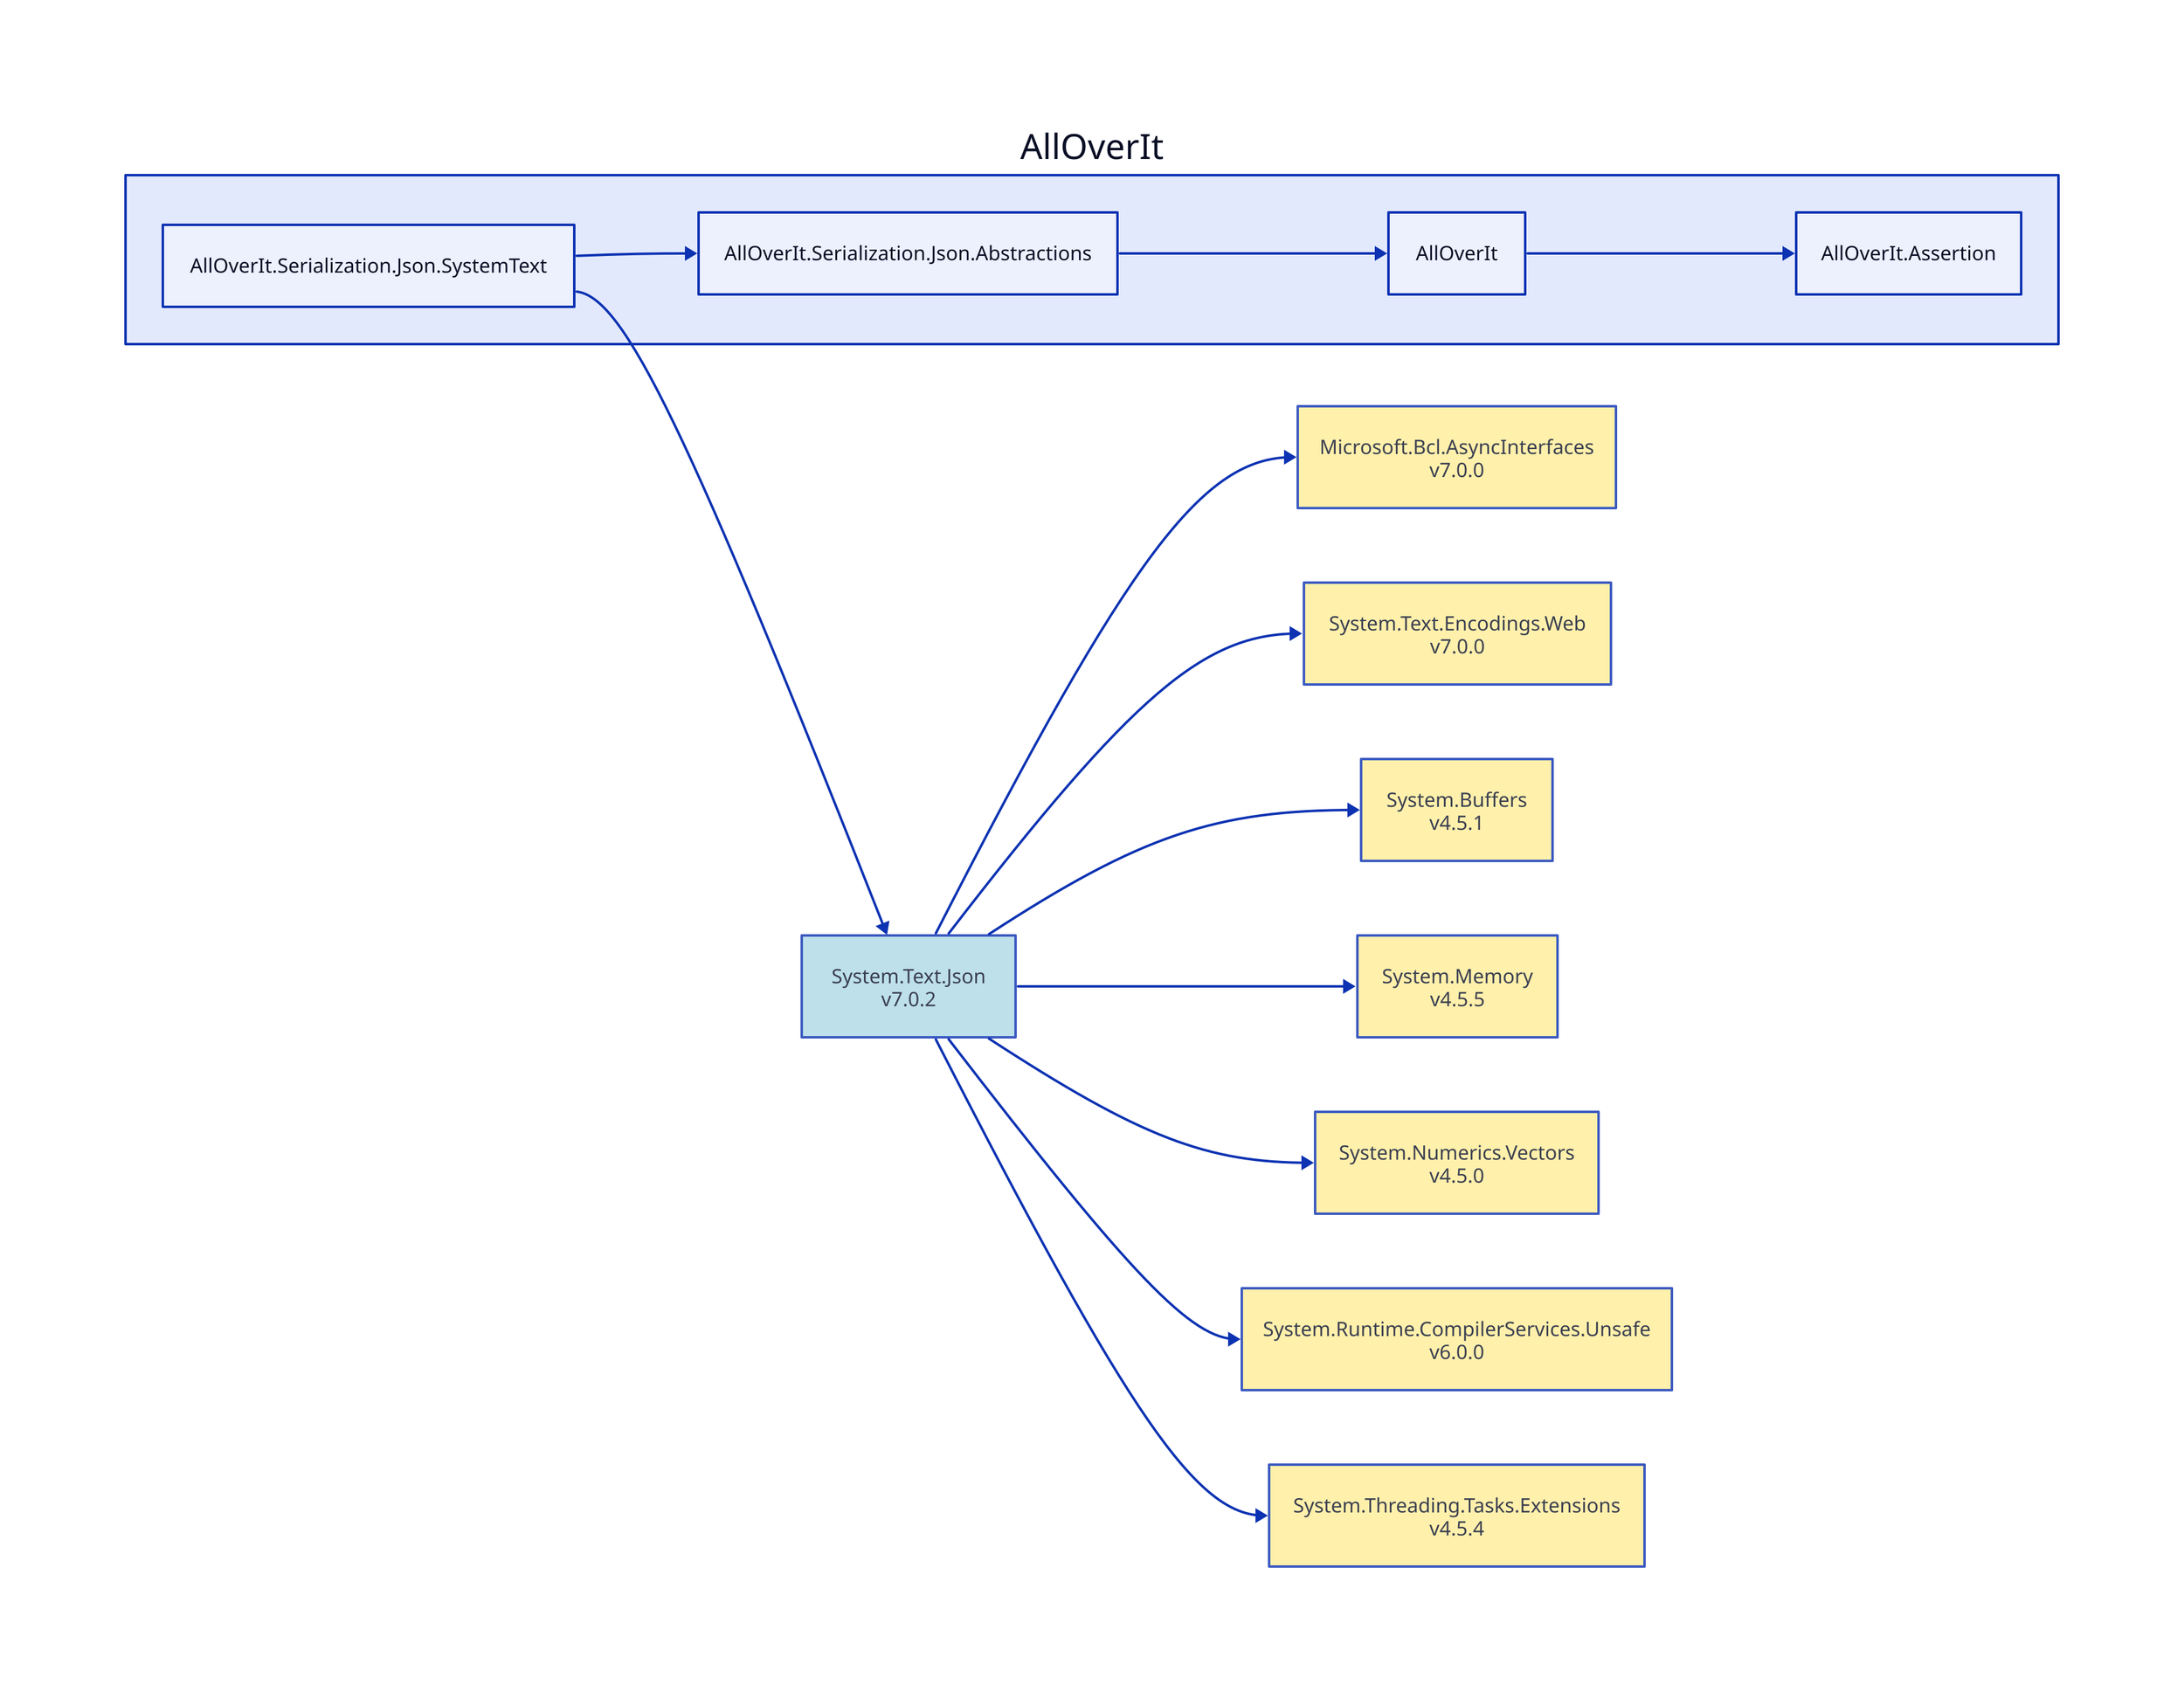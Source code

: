 direction: right

aoi: AllOverIt
aoi.alloverit-serialization-json-systemtext: AllOverIt.Serialization.Json.SystemText
system-text-json_7-0-2: System.Text.Json\nv7.0.2
system-text-json_7-0-2.style.fill: "#ADD8E6"
system-text-json_7-0-2.style.opacity: 0.8
microsoft-bcl-asyncinterfaces_7-0-0: Microsoft.Bcl.AsyncInterfaces\nv7.0.0
microsoft-bcl-asyncinterfaces_7-0-0.style.fill: "#FFEC96"
microsoft-bcl-asyncinterfaces_7-0-0.style.opacity: 0.8
microsoft-bcl-asyncinterfaces_7-0-0 <- system-text-json_7-0-2
system-text-encodings-web_7-0-0: System.Text.Encodings.Web\nv7.0.0
system-text-encodings-web_7-0-0.style.fill: "#FFEC96"
system-text-encodings-web_7-0-0.style.opacity: 0.8
system-text-encodings-web_7-0-0 <- system-text-json_7-0-2
system-buffers_4-5-1: System.Buffers\nv4.5.1
system-buffers_4-5-1.style.fill: "#FFEC96"
system-buffers_4-5-1.style.opacity: 0.8
system-buffers_4-5-1 <- system-text-json_7-0-2
system-memory_4-5-5: System.Memory\nv4.5.5
system-memory_4-5-5.style.fill: "#FFEC96"
system-memory_4-5-5.style.opacity: 0.8
system-memory_4-5-5 <- system-text-json_7-0-2
system-numerics-vectors_4-5-0: System.Numerics.Vectors\nv4.5.0
system-numerics-vectors_4-5-0.style.fill: "#FFEC96"
system-numerics-vectors_4-5-0.style.opacity: 0.8
system-numerics-vectors_4-5-0 <- system-text-json_7-0-2
system-runtime-compilerservices-unsafe_6-0-0: System.Runtime.CompilerServices.Unsafe\nv6.0.0
system-runtime-compilerservices-unsafe_6-0-0.style.fill: "#FFEC96"
system-runtime-compilerservices-unsafe_6-0-0.style.opacity: 0.8
system-runtime-compilerservices-unsafe_6-0-0 <- system-text-json_7-0-2
system-threading-tasks-extensions_4-5-4: System.Threading.Tasks.Extensions\nv4.5.4
system-threading-tasks-extensions_4-5-4.style.fill: "#FFEC96"
system-threading-tasks-extensions_4-5-4.style.opacity: 0.8
system-threading-tasks-extensions_4-5-4 <- system-text-json_7-0-2
system-text-json_7-0-2 <- aoi.alloverit-serialization-json-systemtext
aoi.alloverit-serialization-json-abstractions: AllOverIt.Serialization.Json.Abstractions
aoi.alloverit: AllOverIt
aoi.alloverit-assertion: AllOverIt.Assertion
aoi.alloverit-assertion <- aoi.alloverit
aoi.alloverit <- aoi.alloverit-serialization-json-abstractions
aoi.alloverit-serialization-json-abstractions <- aoi.alloverit-serialization-json-systemtext
